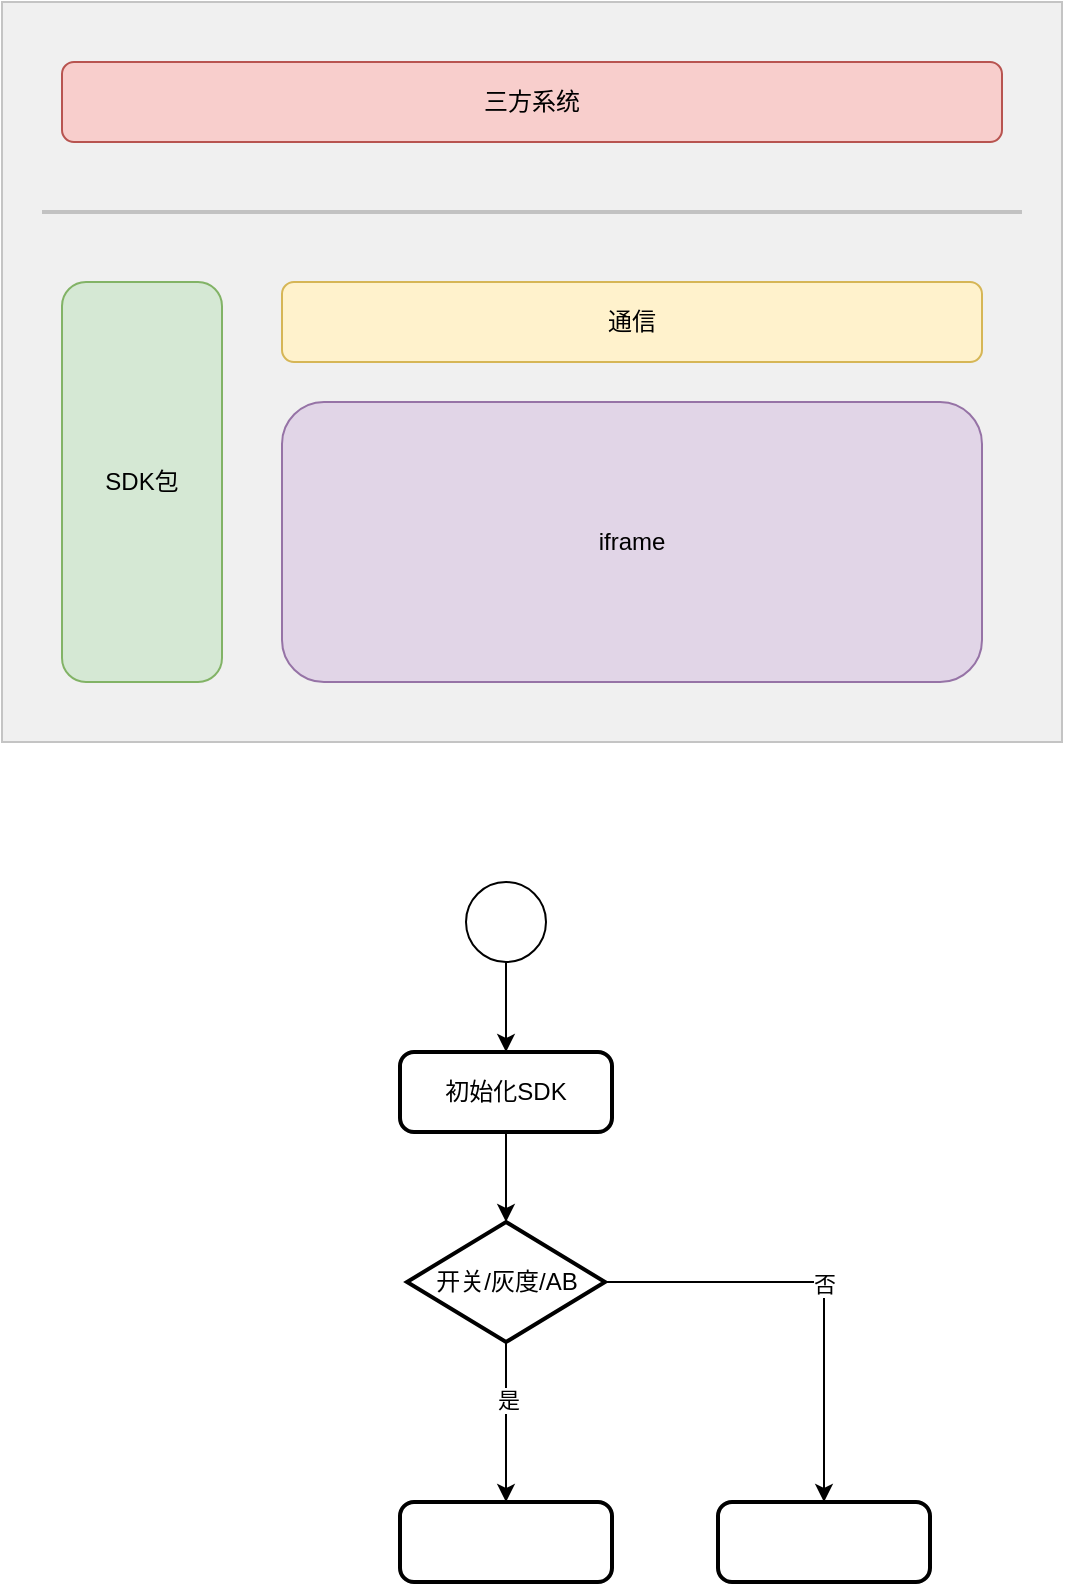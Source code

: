 <mxfile version="22.1.8" type="github">
  <diagram name="第 1 页" id="exwjhidH5btAJFsJpIJC">
    <mxGraphModel dx="1242" dy="711" grid="1" gridSize="10" guides="1" tooltips="1" connect="1" arrows="1" fold="1" page="1" pageScale="1" pageWidth="827" pageHeight="1169" math="0" shadow="0">
      <root>
        <mxCell id="0" />
        <mxCell id="1" parent="0" />
        <mxCell id="NX6aqmMwQJnAEj6iYnOQ-3" value="" style="rounded=0;whiteSpace=wrap;html=1;fillColor=#F0F0F0;fontColor=#333333;strokeColor=#C4C4C4;" vertex="1" parent="1">
          <mxGeometry x="142" y="60" width="530" height="370" as="geometry" />
        </mxCell>
        <mxCell id="NX6aqmMwQJnAEj6iYnOQ-4" value="iframe" style="rounded=1;whiteSpace=wrap;html=1;fillColor=#e1d5e7;strokeColor=#9673a6;" vertex="1" parent="1">
          <mxGeometry x="282" y="260" width="350" height="140" as="geometry" />
        </mxCell>
        <mxCell id="NX6aqmMwQJnAEj6iYnOQ-5" value="通信" style="rounded=1;whiteSpace=wrap;html=1;fillColor=#fff2cc;strokeColor=#d6b656;" vertex="1" parent="1">
          <mxGeometry x="282" y="200" width="350" height="40" as="geometry" />
        </mxCell>
        <mxCell id="NX6aqmMwQJnAEj6iYnOQ-6" value="三方系统" style="rounded=1;whiteSpace=wrap;html=1;fillColor=#f8cecc;strokeColor=#b85450;" vertex="1" parent="1">
          <mxGeometry x="172" y="90" width="470" height="40" as="geometry" />
        </mxCell>
        <mxCell id="NX6aqmMwQJnAEj6iYnOQ-7" value="SDK包" style="rounded=1;whiteSpace=wrap;html=1;fillColor=#d5e8d4;strokeColor=#82b366;" vertex="1" parent="1">
          <mxGeometry x="172" y="200" width="80" height="200" as="geometry" />
        </mxCell>
        <mxCell id="NX6aqmMwQJnAEj6iYnOQ-12" value="" style="line;strokeWidth=2;html=1;strokeColor=#C2C2C2;" vertex="1" parent="1">
          <mxGeometry x="162" y="160" width="490" height="10" as="geometry" />
        </mxCell>
        <mxCell id="NX6aqmMwQJnAEj6iYnOQ-17" style="edgeStyle=orthogonalEdgeStyle;rounded=0;orthogonalLoop=1;jettySize=auto;html=1;exitX=0.5;exitY=1;exitDx=0;exitDy=0;exitPerimeter=0;entryX=0.5;entryY=0;entryDx=0;entryDy=0;" edge="1" parent="1" source="NX6aqmMwQJnAEj6iYnOQ-15" target="NX6aqmMwQJnAEj6iYnOQ-16">
          <mxGeometry relative="1" as="geometry" />
        </mxCell>
        <mxCell id="NX6aqmMwQJnAEj6iYnOQ-15" value="" style="verticalLabelPosition=bottom;verticalAlign=top;html=1;shape=mxgraph.flowchart.on-page_reference;" vertex="1" parent="1">
          <mxGeometry x="374" y="500" width="40" height="40" as="geometry" />
        </mxCell>
        <mxCell id="NX6aqmMwQJnAEj6iYnOQ-16" value="初始化SDK" style="rounded=1;whiteSpace=wrap;html=1;absoluteArcSize=1;arcSize=14;strokeWidth=2;" vertex="1" parent="1">
          <mxGeometry x="341" y="585" width="106" height="40" as="geometry" />
        </mxCell>
        <mxCell id="NX6aqmMwQJnAEj6iYnOQ-18" value="" style="rounded=1;whiteSpace=wrap;html=1;absoluteArcSize=1;arcSize=14;strokeWidth=2;" vertex="1" parent="1">
          <mxGeometry x="341" y="810" width="106" height="40" as="geometry" />
        </mxCell>
        <mxCell id="NX6aqmMwQJnAEj6iYnOQ-21" style="edgeStyle=orthogonalEdgeStyle;rounded=0;orthogonalLoop=1;jettySize=auto;html=1;exitX=0.5;exitY=1;exitDx=0;exitDy=0;exitPerimeter=0;" edge="1" parent="1" source="NX6aqmMwQJnAEj6iYnOQ-19" target="NX6aqmMwQJnAEj6iYnOQ-18">
          <mxGeometry relative="1" as="geometry" />
        </mxCell>
        <mxCell id="NX6aqmMwQJnAEj6iYnOQ-22" value="是" style="edgeLabel;html=1;align=center;verticalAlign=middle;resizable=0;points=[];" vertex="1" connectable="0" parent="NX6aqmMwQJnAEj6iYnOQ-21">
          <mxGeometry x="-0.275" y="1" relative="1" as="geometry">
            <mxPoint as="offset" />
          </mxGeometry>
        </mxCell>
        <mxCell id="NX6aqmMwQJnAEj6iYnOQ-24" value="否" style="edgeStyle=orthogonalEdgeStyle;rounded=0;orthogonalLoop=1;jettySize=auto;html=1;exitX=1;exitY=0.5;exitDx=0;exitDy=0;exitPerimeter=0;" edge="1" parent="1" source="NX6aqmMwQJnAEj6iYnOQ-19" target="NX6aqmMwQJnAEj6iYnOQ-23">
          <mxGeometry relative="1" as="geometry" />
        </mxCell>
        <mxCell id="NX6aqmMwQJnAEj6iYnOQ-19" value="开关/灰度/AB" style="strokeWidth=2;html=1;shape=mxgraph.flowchart.decision;whiteSpace=wrap;" vertex="1" parent="1">
          <mxGeometry x="344.5" y="670" width="99" height="60" as="geometry" />
        </mxCell>
        <mxCell id="NX6aqmMwQJnAEj6iYnOQ-20" style="edgeStyle=orthogonalEdgeStyle;rounded=0;orthogonalLoop=1;jettySize=auto;html=1;entryX=0.5;entryY=0;entryDx=0;entryDy=0;entryPerimeter=0;" edge="1" parent="1" source="NX6aqmMwQJnAEj6iYnOQ-16" target="NX6aqmMwQJnAEj6iYnOQ-19">
          <mxGeometry relative="1" as="geometry" />
        </mxCell>
        <mxCell id="NX6aqmMwQJnAEj6iYnOQ-23" value="" style="rounded=1;whiteSpace=wrap;html=1;absoluteArcSize=1;arcSize=14;strokeWidth=2;" vertex="1" parent="1">
          <mxGeometry x="500" y="810" width="106" height="40" as="geometry" />
        </mxCell>
      </root>
    </mxGraphModel>
  </diagram>
</mxfile>
